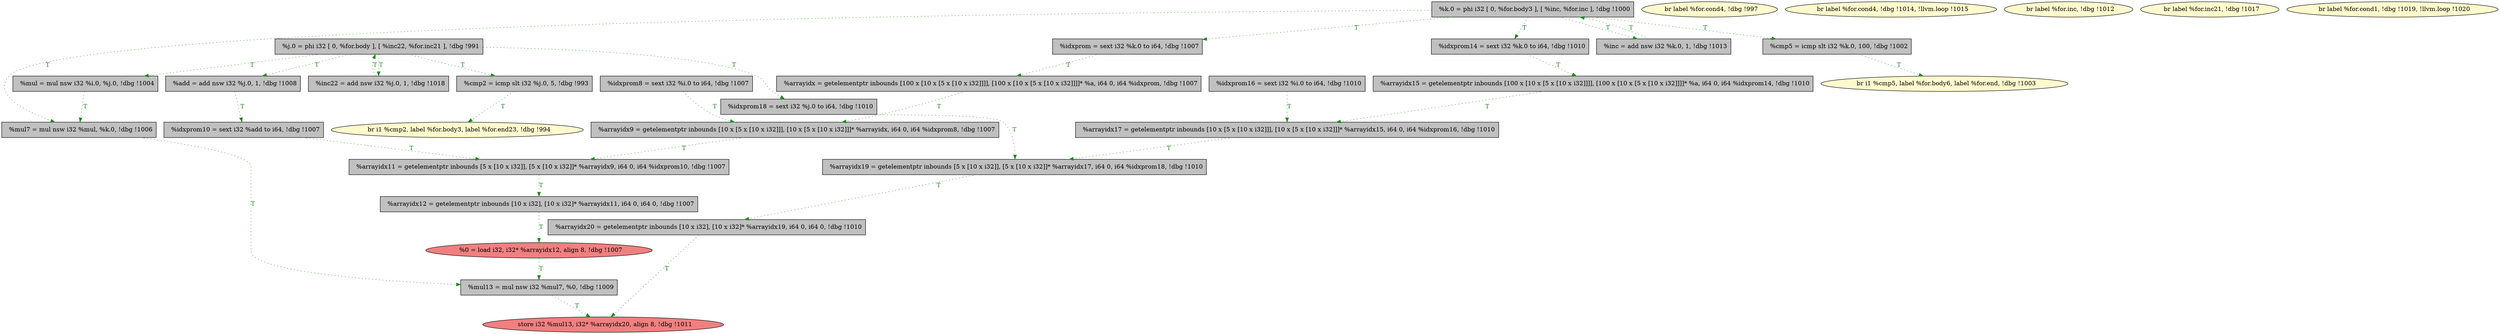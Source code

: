 
digraph G {


node581 [fillcolor=grey,label="  %mul = mul nsw i32 %i.0, %j.0, !dbg !1004",shape=rectangle,style=filled ]
node580 [fillcolor=grey,label="  %mul7 = mul nsw i32 %mul, %k.0, !dbg !1006",shape=rectangle,style=filled ]
node576 [fillcolor=grey,label="  %cmp2 = icmp slt i32 %j.0, 5, !dbg !993",shape=rectangle,style=filled ]
node573 [fillcolor=grey,label="  %j.0 = phi i32 [ 0, %for.body ], [ %inc22, %for.inc21 ], !dbg !991",shape=rectangle,style=filled ]
node572 [fillcolor=lightcoral,label="  %0 = load i32, i32* %arrayidx12, align 8, !dbg !1007",shape=ellipse,style=filled ]
node571 [fillcolor=lemonchiffon,label="  br i1 %cmp2, label %for.body3, label %for.end23, !dbg !994",shape=ellipse,style=filled ]
node585 [fillcolor=grey,label="  %arrayidx9 = getelementptr inbounds [10 x [5 x [10 x i32]]], [10 x [5 x [10 x i32]]]* %arrayidx, i64 0, i64 %idxprom8, !dbg !1007",shape=rectangle,style=filled ]
node570 [fillcolor=lemonchiffon,label="  br label %for.cond4, !dbg !997",shape=ellipse,style=filled ]
node583 [fillcolor=grey,label="  %arrayidx = getelementptr inbounds [100 x [10 x [5 x [10 x i32]]]], [100 x [10 x [5 x [10 x i32]]]]* %a, i64 0, i64 %idxprom, !dbg !1007",shape=rectangle,style=filled ]
node577 [fillcolor=grey,label="  %inc22 = add nsw i32 %j.0, 1, !dbg !1018",shape=rectangle,style=filled ]
node558 [fillcolor=lemonchiffon,label="  br label %for.cond4, !dbg !1014, !llvm.loop !1015",shape=ellipse,style=filled ]
node563 [fillcolor=grey,label="  %arrayidx11 = getelementptr inbounds [5 x [10 x i32]], [5 x [10 x i32]]* %arrayidx9, i64 0, i64 %idxprom10, !dbg !1007",shape=rectangle,style=filled ]
node568 [fillcolor=grey,label="  %idxprom14 = sext i32 %k.0 to i64, !dbg !1010",shape=rectangle,style=filled ]
node556 [fillcolor=lemonchiffon,label="  br label %for.inc, !dbg !1012",shape=ellipse,style=filled ]
node557 [fillcolor=grey,label="  %idxprom18 = sext i32 %j.0 to i64, !dbg !1010",shape=rectangle,style=filled ]
node569 [fillcolor=lemonchiffon,label="  br label %for.inc21, !dbg !1017",shape=ellipse,style=filled ]
node555 [fillcolor=grey,label="  %arrayidx19 = getelementptr inbounds [5 x [10 x i32]], [5 x [10 x i32]]* %arrayidx17, i64 0, i64 %idxprom18, !dbg !1010",shape=rectangle,style=filled ]
node553 [fillcolor=grey,label="  %inc = add nsw i32 %k.0, 1, !dbg !1013",shape=rectangle,style=filled ]
node566 [fillcolor=grey,label="  %add = add nsw i32 %j.0, 1, !dbg !1008",shape=rectangle,style=filled ]
node554 [fillcolor=lightcoral,label="  store i32 %mul13, i32* %arrayidx20, align 8, !dbg !1011",shape=ellipse,style=filled ]
node579 [fillcolor=grey,label="  %k.0 = phi i32 [ 0, %for.body3 ], [ %inc, %for.inc ], !dbg !1000",shape=rectangle,style=filled ]
node559 [fillcolor=grey,label="  %arrayidx17 = getelementptr inbounds [10 x [5 x [10 x i32]]], [10 x [5 x [10 x i32]]]* %arrayidx15, i64 0, i64 %idxprom16, !dbg !1010",shape=rectangle,style=filled ]
node575 [fillcolor=lemonchiffon,label="  br i1 %cmp5, label %for.body6, label %for.end, !dbg !1003",shape=ellipse,style=filled ]
node564 [fillcolor=grey,label="  %arrayidx12 = getelementptr inbounds [10 x i32], [10 x i32]* %arrayidx11, i64 0, i64 0, !dbg !1007",shape=rectangle,style=filled ]
node578 [fillcolor=lemonchiffon,label="  br label %for.cond1, !dbg !1019, !llvm.loop !1020",shape=ellipse,style=filled ]
node561 [fillcolor=grey,label="  %arrayidx15 = getelementptr inbounds [100 x [10 x [5 x [10 x i32]]]], [100 x [10 x [5 x [10 x i32]]]]* %a, i64 0, i64 %idxprom14, !dbg !1010",shape=rectangle,style=filled ]
node565 [fillcolor=grey,label="  %idxprom10 = sext i32 %add to i64, !dbg !1007",shape=rectangle,style=filled ]
node560 [fillcolor=grey,label="  %idxprom16 = sext i32 %i.0 to i64, !dbg !1010",shape=rectangle,style=filled ]
node582 [fillcolor=grey,label="  %idxprom = sext i32 %k.0 to i64, !dbg !1007",shape=rectangle,style=filled ]
node562 [fillcolor=grey,label="  %mul13 = mul nsw i32 %mul7, %0, !dbg !1009",shape=rectangle,style=filled ]
node584 [fillcolor=grey,label="  %idxprom8 = sext i32 %i.0 to i64, !dbg !1007",shape=rectangle,style=filled ]
node574 [fillcolor=grey,label="  %arrayidx20 = getelementptr inbounds [10 x i32], [10 x i32]* %arrayidx19, i64 0, i64 0, !dbg !1010",shape=rectangle,style=filled ]
node567 [fillcolor=grey,label="  %cmp5 = icmp slt i32 %k.0, 100, !dbg !1002",shape=rectangle,style=filled ]

node572->node562 [style=dotted,color=forestgreen,label="T",fontcolor=forestgreen ]
node573->node577 [style=dotted,color=forestgreen,label="T",fontcolor=forestgreen ]
node566->node565 [style=dotted,color=forestgreen,label="T",fontcolor=forestgreen ]
node579->node553 [style=dotted,color=forestgreen,label="T",fontcolor=forestgreen ]
node573->node557 [style=dotted,color=forestgreen,label="T",fontcolor=forestgreen ]
node565->node563 [style=dotted,color=forestgreen,label="T",fontcolor=forestgreen ]
node563->node564 [style=dotted,color=forestgreen,label="T",fontcolor=forestgreen ]
node560->node559 [style=dotted,color=forestgreen,label="T",fontcolor=forestgreen ]
node577->node573 [style=dotted,color=forestgreen,label="T",fontcolor=forestgreen ]
node564->node572 [style=dotted,color=forestgreen,label="T",fontcolor=forestgreen ]
node579->node580 [style=dotted,color=forestgreen,label="T",fontcolor=forestgreen ]
node557->node555 [style=dotted,color=forestgreen,label="T",fontcolor=forestgreen ]
node581->node580 [style=dotted,color=forestgreen,label="T",fontcolor=forestgreen ]
node573->node581 [style=dotted,color=forestgreen,label="T",fontcolor=forestgreen ]
node585->node563 [style=dotted,color=forestgreen,label="T",fontcolor=forestgreen ]
node584->node585 [style=dotted,color=forestgreen,label="T",fontcolor=forestgreen ]
node580->node562 [style=dotted,color=forestgreen,label="T",fontcolor=forestgreen ]
node555->node574 [style=dotted,color=forestgreen,label="T",fontcolor=forestgreen ]
node579->node568 [style=dotted,color=forestgreen,label="T",fontcolor=forestgreen ]
node568->node561 [style=dotted,color=forestgreen,label="T",fontcolor=forestgreen ]
node579->node582 [style=dotted,color=forestgreen,label="T",fontcolor=forestgreen ]
node576->node571 [style=dotted,color=forestgreen,label="T",fontcolor=forestgreen ]
node582->node583 [style=dotted,color=forestgreen,label="T",fontcolor=forestgreen ]
node573->node566 [style=dotted,color=forestgreen,label="T",fontcolor=forestgreen ]
node574->node554 [style=dotted,color=forestgreen,label="T",fontcolor=forestgreen ]
node567->node575 [style=dotted,color=forestgreen,label="T",fontcolor=forestgreen ]
node579->node567 [style=dotted,color=forestgreen,label="T",fontcolor=forestgreen ]
node562->node554 [style=dotted,color=forestgreen,label="T",fontcolor=forestgreen ]
node561->node559 [style=dotted,color=forestgreen,label="T",fontcolor=forestgreen ]
node583->node585 [style=dotted,color=forestgreen,label="T",fontcolor=forestgreen ]
node573->node576 [style=dotted,color=forestgreen,label="T",fontcolor=forestgreen ]
node559->node555 [style=dotted,color=forestgreen,label="T",fontcolor=forestgreen ]
node553->node579 [style=dotted,color=forestgreen,label="T",fontcolor=forestgreen ]


}
